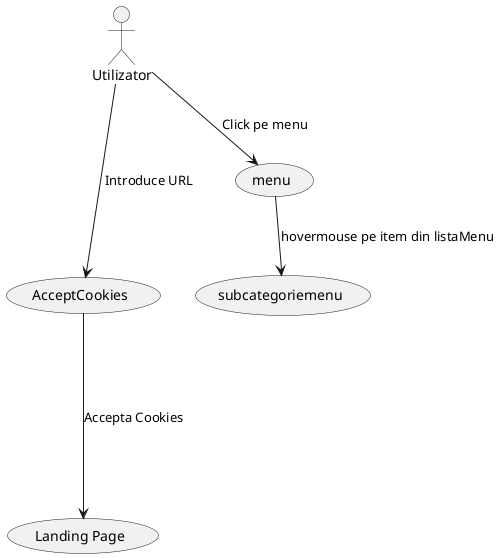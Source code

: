 @startuml
'https://plantuml.com/use-case-diagram

:Utilizator: as user

user ---> (AcceptCookies) : Introduce URL
(AcceptCookies) ----> (Landing Page) : Accepta Cookies

user --> (menu) : Click pe menu
(menu) --> (subcategoriemenu) : hovermouse pe item din listaMenu





@enduml